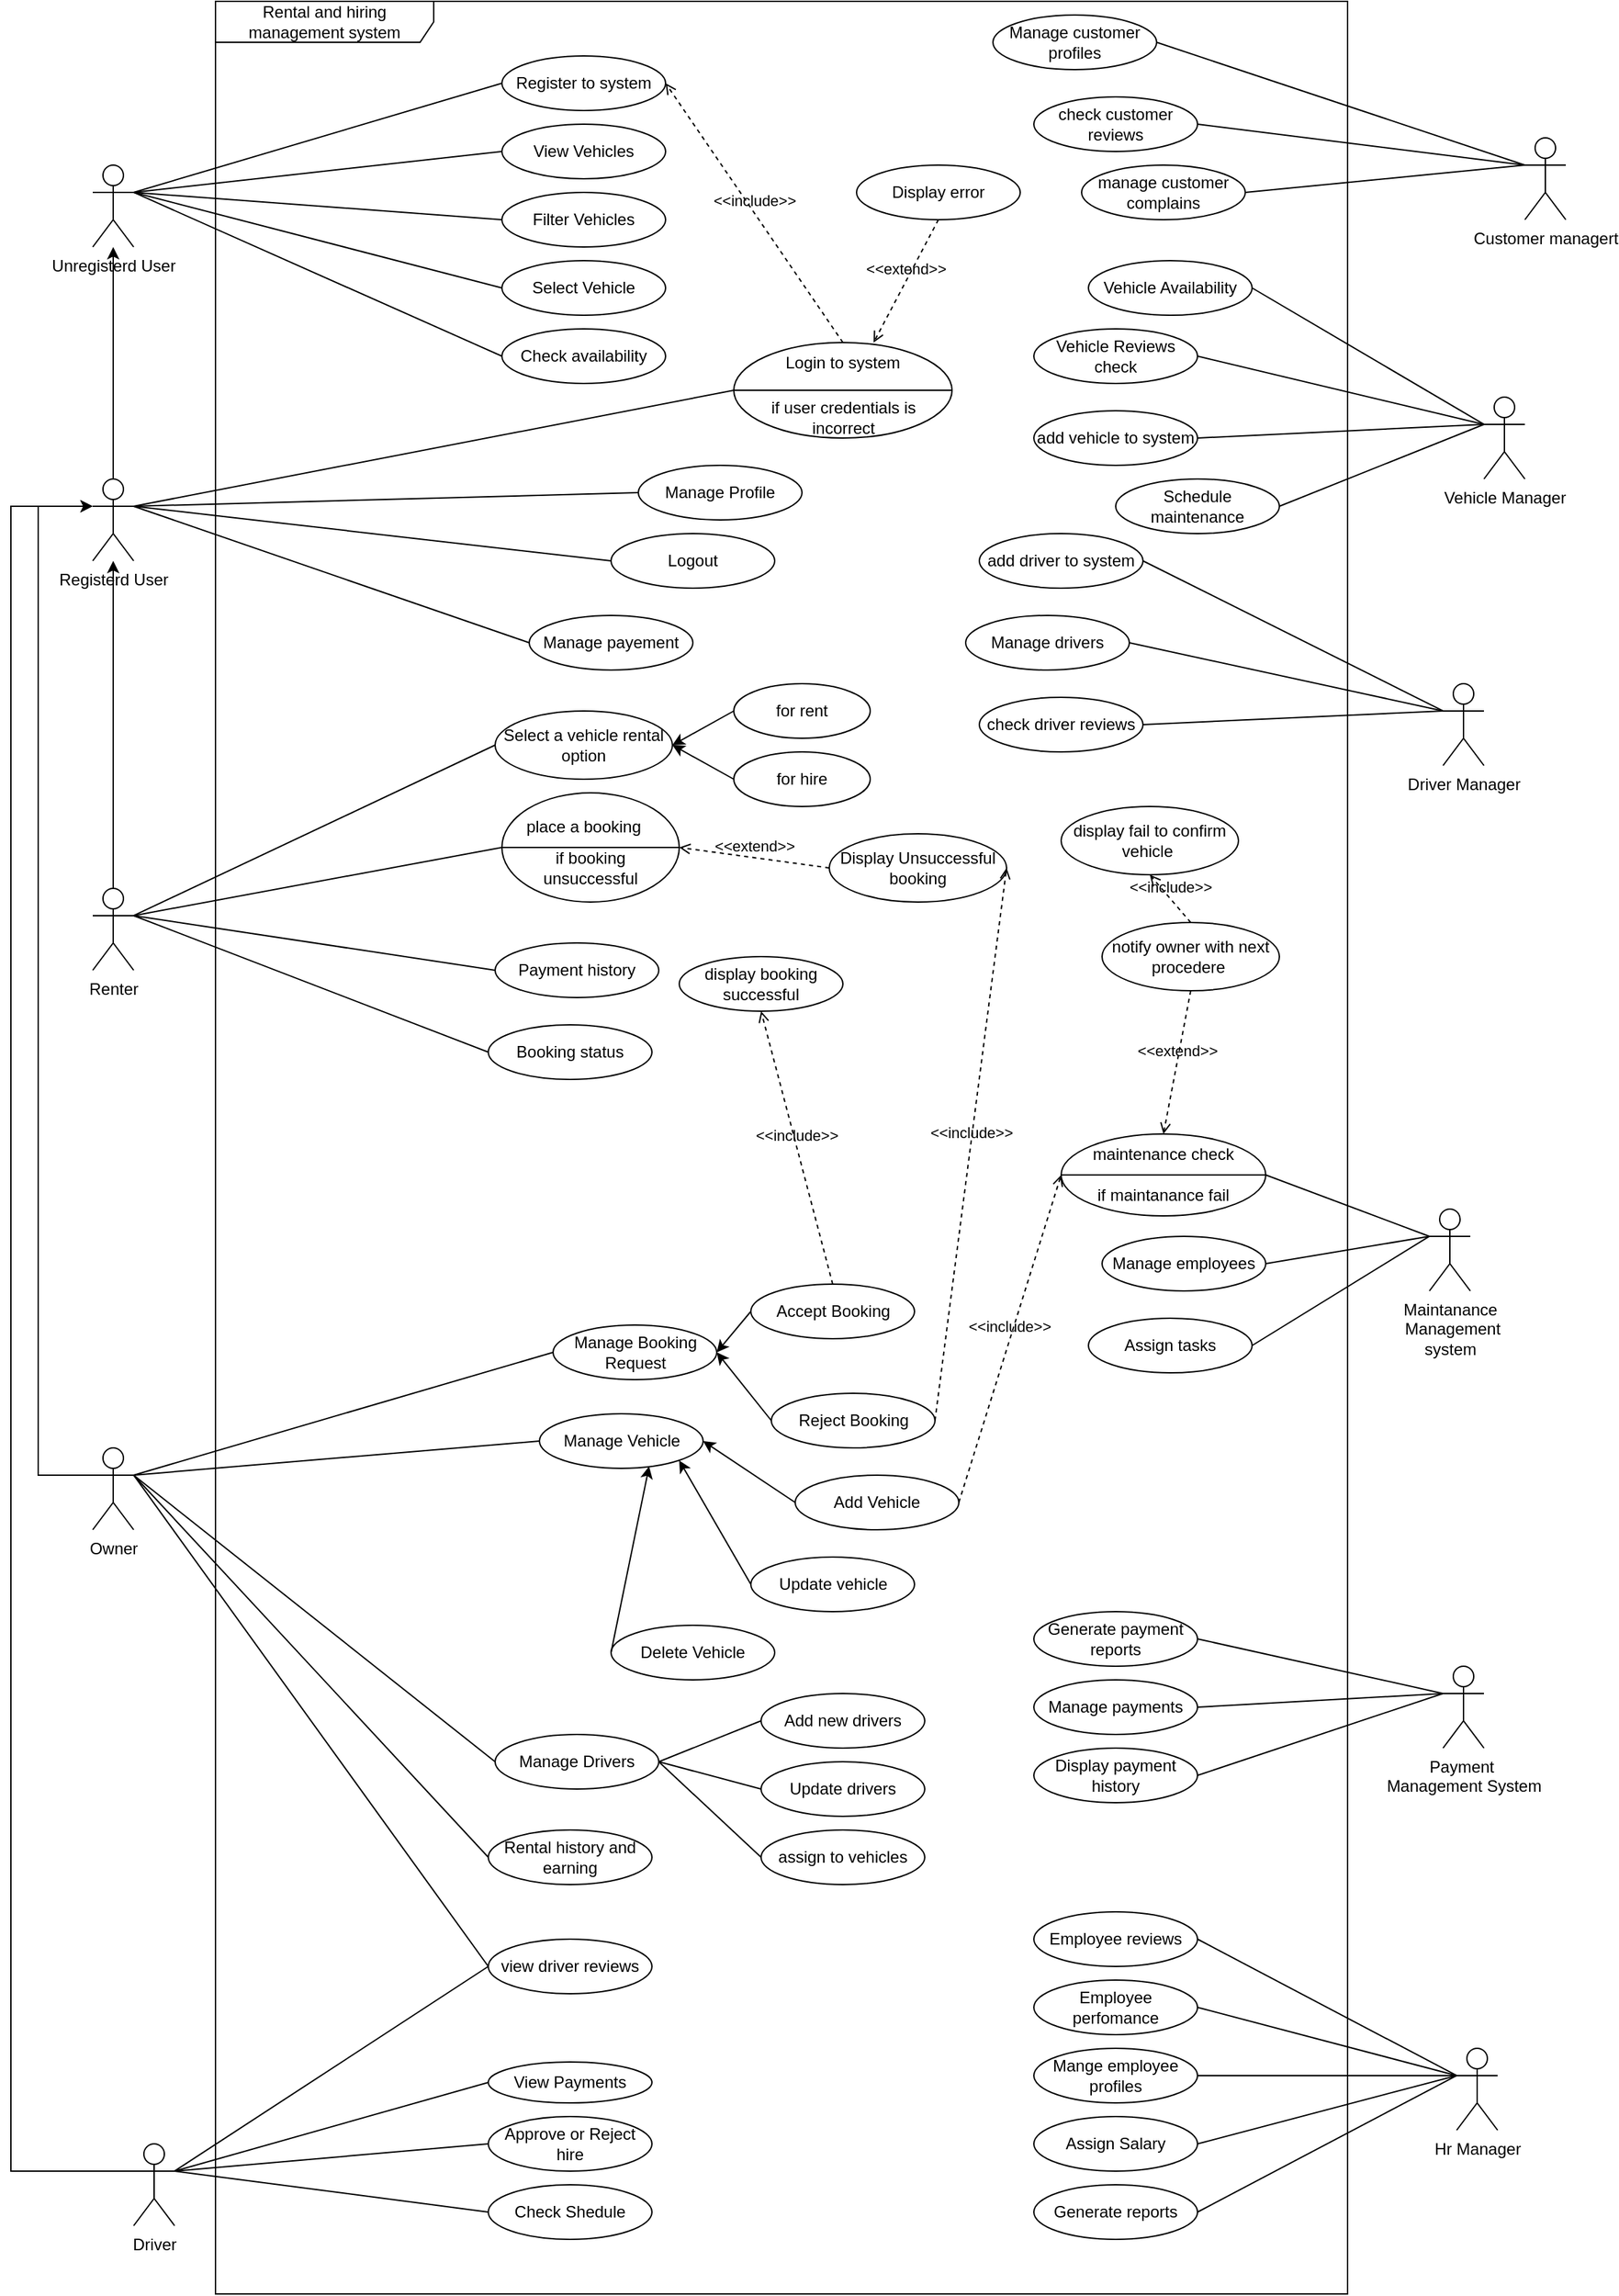 <mxfile version="21.7.5" type="device">
  <diagram name="Page-1" id="c3QlrqSvcJOBSdlCA-VQ">
    <mxGraphModel dx="2577" dy="2110" grid="1" gridSize="10" guides="1" tooltips="1" connect="1" arrows="1" fold="1" page="1" pageScale="1" pageWidth="850" pageHeight="1100" math="0" shadow="0">
      <root>
        <mxCell id="0" />
        <mxCell id="1" parent="0" />
        <mxCell id="3eyE_6HejMnimvi8fgBS-1" value="Unregisterd User" style="shape=umlActor;verticalLabelPosition=bottom;verticalAlign=top;html=1;outlineConnect=0;" parent="1" vertex="1">
          <mxGeometry x="-90" y="-20" width="30" height="60" as="geometry" />
        </mxCell>
        <mxCell id="3eyE_6HejMnimvi8fgBS-5" style="edgeStyle=orthogonalEdgeStyle;rounded=0;orthogonalLoop=1;jettySize=auto;html=1;" parent="1" source="3eyE_6HejMnimvi8fgBS-4" target="3eyE_6HejMnimvi8fgBS-1" edge="1">
          <mxGeometry relative="1" as="geometry" />
        </mxCell>
        <mxCell id="3eyE_6HejMnimvi8fgBS-4" value="Registerd User" style="shape=umlActor;verticalLabelPosition=bottom;verticalAlign=top;html=1;outlineConnect=0;" parent="1" vertex="1">
          <mxGeometry x="-90" y="210" width="30" height="60" as="geometry" />
        </mxCell>
        <mxCell id="3eyE_6HejMnimvi8fgBS-6" value="Register to system" style="ellipse;whiteSpace=wrap;html=1;" parent="1" vertex="1">
          <mxGeometry x="210" y="-100" width="120" height="40" as="geometry" />
        </mxCell>
        <mxCell id="3eyE_6HejMnimvi8fgBS-7" value="" style="endArrow=none;html=1;rounded=0;exitX=1;exitY=0.333;exitDx=0;exitDy=0;exitPerimeter=0;entryX=0;entryY=0.5;entryDx=0;entryDy=0;" parent="1" source="3eyE_6HejMnimvi8fgBS-1" target="3eyE_6HejMnimvi8fgBS-6" edge="1">
          <mxGeometry width="50" height="50" relative="1" as="geometry">
            <mxPoint x="430" y="270" as="sourcePoint" />
            <mxPoint x="480" y="220" as="targetPoint" />
          </mxGeometry>
        </mxCell>
        <mxCell id="3eyE_6HejMnimvi8fgBS-8" value="View Vehicles" style="ellipse;whiteSpace=wrap;html=1;" parent="1" vertex="1">
          <mxGeometry x="210" y="-50" width="120" height="40" as="geometry" />
        </mxCell>
        <mxCell id="3eyE_6HejMnimvi8fgBS-9" value="Filter Vehicles" style="ellipse;whiteSpace=wrap;html=1;" parent="1" vertex="1">
          <mxGeometry x="210" width="120" height="40" as="geometry" />
        </mxCell>
        <mxCell id="3eyE_6HejMnimvi8fgBS-10" value="Select Vehicle" style="ellipse;whiteSpace=wrap;html=1;" parent="1" vertex="1">
          <mxGeometry x="210" y="50" width="120" height="40" as="geometry" />
        </mxCell>
        <mxCell id="3eyE_6HejMnimvi8fgBS-11" value="" style="endArrow=none;html=1;rounded=0;exitX=1;exitY=0.333;exitDx=0;exitDy=0;exitPerimeter=0;entryX=0;entryY=0.5;entryDx=0;entryDy=0;" parent="1" source="3eyE_6HejMnimvi8fgBS-1" target="3eyE_6HejMnimvi8fgBS-8" edge="1">
          <mxGeometry width="50" height="50" relative="1" as="geometry">
            <mxPoint x="140" y="180" as="sourcePoint" />
            <mxPoint x="240" y="100" as="targetPoint" />
          </mxGeometry>
        </mxCell>
        <mxCell id="3eyE_6HejMnimvi8fgBS-13" value="" style="endArrow=none;html=1;rounded=0;exitX=1;exitY=0.333;exitDx=0;exitDy=0;exitPerimeter=0;entryX=0;entryY=0.5;entryDx=0;entryDy=0;" parent="1" source="3eyE_6HejMnimvi8fgBS-1" target="3eyE_6HejMnimvi8fgBS-9" edge="1">
          <mxGeometry width="50" height="50" relative="1" as="geometry">
            <mxPoint x="150" y="190" as="sourcePoint" />
            <mxPoint x="250" y="160" as="targetPoint" />
          </mxGeometry>
        </mxCell>
        <mxCell id="3eyE_6HejMnimvi8fgBS-14" value="" style="endArrow=none;html=1;rounded=0;exitX=1;exitY=0.333;exitDx=0;exitDy=0;exitPerimeter=0;entryX=0;entryY=0.5;entryDx=0;entryDy=0;" parent="1" source="3eyE_6HejMnimvi8fgBS-1" target="3eyE_6HejMnimvi8fgBS-10" edge="1">
          <mxGeometry width="50" height="50" relative="1" as="geometry">
            <mxPoint x="160" y="200" as="sourcePoint" />
            <mxPoint x="260" y="170" as="targetPoint" />
          </mxGeometry>
        </mxCell>
        <mxCell id="3eyE_6HejMnimvi8fgBS-16" value="" style="ellipse;whiteSpace=wrap;html=1;" parent="1" vertex="1">
          <mxGeometry x="380" y="110" width="160" height="70" as="geometry" />
        </mxCell>
        <mxCell id="3eyE_6HejMnimvi8fgBS-17" value="" style="endArrow=none;html=1;rounded=0;exitX=1;exitY=0.333;exitDx=0;exitDy=0;exitPerimeter=0;entryX=0;entryY=0.5;entryDx=0;entryDy=0;" parent="1" source="3eyE_6HejMnimvi8fgBS-4" target="3eyE_6HejMnimvi8fgBS-16" edge="1">
          <mxGeometry width="50" height="50" relative="1" as="geometry">
            <mxPoint x="140" y="180" as="sourcePoint" />
            <mxPoint x="240" y="250" as="targetPoint" />
          </mxGeometry>
        </mxCell>
        <mxCell id="3eyE_6HejMnimvi8fgBS-19" value="Manage Profile" style="ellipse;whiteSpace=wrap;html=1;" parent="1" vertex="1">
          <mxGeometry x="310" y="200" width="120" height="40" as="geometry" />
        </mxCell>
        <mxCell id="3eyE_6HejMnimvi8fgBS-20" value="" style="endArrow=none;html=1;rounded=0;exitX=1;exitY=0.333;exitDx=0;exitDy=0;exitPerimeter=0;entryX=0;entryY=0.5;entryDx=0;entryDy=0;" parent="1" source="3eyE_6HejMnimvi8fgBS-4" target="3eyE_6HejMnimvi8fgBS-19" edge="1">
          <mxGeometry width="50" height="50" relative="1" as="geometry">
            <mxPoint x="140" y="340" as="sourcePoint" />
            <mxPoint x="250" y="260" as="targetPoint" />
          </mxGeometry>
        </mxCell>
        <mxCell id="3eyE_6HejMnimvi8fgBS-23" value="Logout" style="ellipse;whiteSpace=wrap;html=1;" parent="1" vertex="1">
          <mxGeometry x="290" y="250" width="120" height="40" as="geometry" />
        </mxCell>
        <mxCell id="3eyE_6HejMnimvi8fgBS-24" value="" style="endArrow=none;html=1;rounded=0;exitX=1;exitY=0.333;exitDx=0;exitDy=0;exitPerimeter=0;entryX=0;entryY=0.5;entryDx=0;entryDy=0;" parent="1" source="3eyE_6HejMnimvi8fgBS-4" target="3eyE_6HejMnimvi8fgBS-23" edge="1">
          <mxGeometry width="50" height="50" relative="1" as="geometry">
            <mxPoint x="130" y="380" as="sourcePoint" />
            <mxPoint x="250" y="310" as="targetPoint" />
          </mxGeometry>
        </mxCell>
        <mxCell id="3eyE_6HejMnimvi8fgBS-26" style="edgeStyle=orthogonalEdgeStyle;rounded=0;orthogonalLoop=1;jettySize=auto;html=1;" parent="1" source="3eyE_6HejMnimvi8fgBS-25" target="3eyE_6HejMnimvi8fgBS-4" edge="1">
          <mxGeometry relative="1" as="geometry" />
        </mxCell>
        <mxCell id="3eyE_6HejMnimvi8fgBS-25" value="Renter" style="shape=umlActor;verticalLabelPosition=bottom;verticalAlign=top;html=1;outlineConnect=0;" parent="1" vertex="1">
          <mxGeometry x="-90" y="510" width="30" height="60" as="geometry" />
        </mxCell>
        <mxCell id="3eyE_6HejMnimvi8fgBS-27" value="Select a vehicle rental option" style="ellipse;whiteSpace=wrap;html=1;" parent="1" vertex="1">
          <mxGeometry x="205" y="380" width="130" height="50" as="geometry" />
        </mxCell>
        <mxCell id="3eyE_6HejMnimvi8fgBS-28" value="" style="endArrow=none;html=1;rounded=0;exitX=1;exitY=0.333;exitDx=0;exitDy=0;exitPerimeter=0;entryX=0;entryY=0.5;entryDx=0;entryDy=0;" parent="1" source="3eyE_6HejMnimvi8fgBS-25" target="3eyE_6HejMnimvi8fgBS-27" edge="1">
          <mxGeometry width="50" height="50" relative="1" as="geometry">
            <mxPoint x="150" y="440" as="sourcePoint" />
            <mxPoint x="270" y="420" as="targetPoint" />
          </mxGeometry>
        </mxCell>
        <mxCell id="3eyE_6HejMnimvi8fgBS-39" value="" style="ellipse;whiteSpace=wrap;html=1;" parent="1" vertex="1">
          <mxGeometry x="210" y="440" width="130" height="80" as="geometry" />
        </mxCell>
        <mxCell id="3eyE_6HejMnimvi8fgBS-40" value="" style="endArrow=none;html=1;rounded=0;exitX=1;exitY=0.333;exitDx=0;exitDy=0;exitPerimeter=0;entryX=0;entryY=0.5;entryDx=0;entryDy=0;" parent="1" source="3eyE_6HejMnimvi8fgBS-25" target="3eyE_6HejMnimvi8fgBS-39" edge="1">
          <mxGeometry width="50" height="50" relative="1" as="geometry">
            <mxPoint x="130" y="570" as="sourcePoint" />
            <mxPoint x="270" y="470" as="targetPoint" />
          </mxGeometry>
        </mxCell>
        <mxCell id="3eyE_6HejMnimvi8fgBS-61" style="edgeStyle=orthogonalEdgeStyle;rounded=0;orthogonalLoop=1;jettySize=auto;html=1;exitX=0;exitY=0.333;exitDx=0;exitDy=0;exitPerimeter=0;entryX=0;entryY=0.333;entryDx=0;entryDy=0;entryPerimeter=0;" parent="1" source="3eyE_6HejMnimvi8fgBS-41" target="3eyE_6HejMnimvi8fgBS-4" edge="1">
          <mxGeometry relative="1" as="geometry">
            <Array as="points">
              <mxPoint x="-130" y="940" />
              <mxPoint x="-130" y="230" />
            </Array>
            <mxPoint x="40" y="940" as="sourcePoint" />
            <mxPoint x="90" y="330" as="targetPoint" />
          </mxGeometry>
        </mxCell>
        <mxCell id="3eyE_6HejMnimvi8fgBS-41" value="Owner" style="shape=umlActor;verticalLabelPosition=bottom;verticalAlign=top;html=1;outlineConnect=0;" parent="1" vertex="1">
          <mxGeometry x="-90" y="920" width="30" height="60" as="geometry" />
        </mxCell>
        <mxCell id="3eyE_6HejMnimvi8fgBS-47" value="Manage Booking Request" style="ellipse;whiteSpace=wrap;html=1;" parent="1" vertex="1">
          <mxGeometry x="247.5" y="830" width="120" height="40" as="geometry" />
        </mxCell>
        <mxCell id="3eyE_6HejMnimvi8fgBS-49" value="Manage Drivers" style="ellipse;whiteSpace=wrap;html=1;" parent="1" vertex="1">
          <mxGeometry x="205" y="1130" width="120" height="40" as="geometry" />
        </mxCell>
        <mxCell id="3eyE_6HejMnimvi8fgBS-50" value="Manage Vehicle" style="ellipse;whiteSpace=wrap;html=1;" parent="1" vertex="1">
          <mxGeometry x="237.5" y="895" width="120" height="40" as="geometry" />
        </mxCell>
        <mxCell id="3eyE_6HejMnimvi8fgBS-53" value="Rental history and earning" style="ellipse;whiteSpace=wrap;html=1;" parent="1" vertex="1">
          <mxGeometry x="200" y="1200" width="120" height="40" as="geometry" />
        </mxCell>
        <mxCell id="3eyE_6HejMnimvi8fgBS-56" value="" style="endArrow=none;html=1;rounded=0;exitX=1;exitY=0.333;exitDx=0;exitDy=0;exitPerimeter=0;entryX=0;entryY=0.5;entryDx=0;entryDy=0;" parent="1" source="3eyE_6HejMnimvi8fgBS-41" target="3eyE_6HejMnimvi8fgBS-47" edge="1">
          <mxGeometry width="50" height="50" relative="1" as="geometry">
            <mxPoint x="137.5" y="800" as="sourcePoint" />
            <mxPoint x="247.5" y="780" as="targetPoint" />
          </mxGeometry>
        </mxCell>
        <mxCell id="3eyE_6HejMnimvi8fgBS-57" value="" style="endArrow=none;html=1;rounded=0;exitX=1;exitY=0.333;exitDx=0;exitDy=0;exitPerimeter=0;entryX=0;entryY=0.5;entryDx=0;entryDy=0;" parent="1" source="3eyE_6HejMnimvi8fgBS-41" target="3eyE_6HejMnimvi8fgBS-50" edge="1">
          <mxGeometry width="50" height="50" relative="1" as="geometry">
            <mxPoint x="147.5" y="810" as="sourcePoint" />
            <mxPoint x="257.5" y="790" as="targetPoint" />
          </mxGeometry>
        </mxCell>
        <mxCell id="3eyE_6HejMnimvi8fgBS-58" value="" style="endArrow=none;html=1;rounded=0;exitX=1;exitY=0.333;exitDx=0;exitDy=0;exitPerimeter=0;entryX=0;entryY=0.5;entryDx=0;entryDy=0;" parent="1" source="3eyE_6HejMnimvi8fgBS-41" target="3eyE_6HejMnimvi8fgBS-49" edge="1">
          <mxGeometry width="50" height="50" relative="1" as="geometry">
            <mxPoint x="157.5" y="820" as="sourcePoint" />
            <mxPoint x="267.5" y="800" as="targetPoint" />
          </mxGeometry>
        </mxCell>
        <mxCell id="3eyE_6HejMnimvi8fgBS-59" value="" style="endArrow=none;html=1;rounded=0;exitX=1;exitY=0.333;exitDx=0;exitDy=0;exitPerimeter=0;entryX=0;entryY=0.5;entryDx=0;entryDy=0;" parent="1" source="3eyE_6HejMnimvi8fgBS-41" target="3eyE_6HejMnimvi8fgBS-53" edge="1">
          <mxGeometry width="50" height="50" relative="1" as="geometry">
            <mxPoint x="167.5" y="830" as="sourcePoint" />
            <mxPoint x="277.5" y="810" as="targetPoint" />
          </mxGeometry>
        </mxCell>
        <mxCell id="_OHZHRaOxq0N2sjxsKgl-23" style="edgeStyle=orthogonalEdgeStyle;rounded=0;orthogonalLoop=1;jettySize=auto;html=1;entryX=0;entryY=0.333;entryDx=0;entryDy=0;entryPerimeter=0;" parent="1" source="3eyE_6HejMnimvi8fgBS-62" target="3eyE_6HejMnimvi8fgBS-4" edge="1">
          <mxGeometry relative="1" as="geometry">
            <Array as="points">
              <mxPoint x="-150" y="1450" />
              <mxPoint x="-150" y="230" />
            </Array>
          </mxGeometry>
        </mxCell>
        <mxCell id="3eyE_6HejMnimvi8fgBS-62" value="Driver" style="shape=umlActor;verticalLabelPosition=bottom;verticalAlign=top;html=1;outlineConnect=0;" parent="1" vertex="1">
          <mxGeometry x="-60" y="1430" width="30" height="60" as="geometry" />
        </mxCell>
        <mxCell id="3eyE_6HejMnimvi8fgBS-63" value="View Payments" style="ellipse;whiteSpace=wrap;html=1;" parent="1" vertex="1">
          <mxGeometry x="200" y="1370" width="120" height="30" as="geometry" />
        </mxCell>
        <mxCell id="3eyE_6HejMnimvi8fgBS-64" value="" style="endArrow=none;html=1;rounded=0;exitX=1;exitY=0.333;exitDx=0;exitDy=0;exitPerimeter=0;entryX=0;entryY=0.5;entryDx=0;entryDy=0;" parent="1" source="3eyE_6HejMnimvi8fgBS-62" target="3eyE_6HejMnimvi8fgBS-63" edge="1">
          <mxGeometry width="50" height="50" relative="1" as="geometry">
            <mxPoint x="100" y="1290" as="sourcePoint" />
            <mxPoint x="210" y="1375" as="targetPoint" />
          </mxGeometry>
        </mxCell>
        <mxCell id="_OHZHRaOxq0N2sjxsKgl-1" value="Maintanance&lt;br&gt;&amp;nbsp;Management &lt;br&gt;system" style="shape=umlActor;verticalLabelPosition=bottom;verticalAlign=top;html=1;outlineConnect=0;" parent="1" vertex="1">
          <mxGeometry x="890" y="745" width="30" height="60" as="geometry" />
        </mxCell>
        <mxCell id="_OHZHRaOxq0N2sjxsKgl-6" value="for rent" style="ellipse;whiteSpace=wrap;html=1;" parent="1" vertex="1">
          <mxGeometry x="380" y="360" width="100" height="40" as="geometry" />
        </mxCell>
        <mxCell id="_OHZHRaOxq0N2sjxsKgl-7" value="for hire" style="ellipse;whiteSpace=wrap;html=1;" parent="1" vertex="1">
          <mxGeometry x="380" y="410" width="100" height="40" as="geometry" />
        </mxCell>
        <mxCell id="_OHZHRaOxq0N2sjxsKgl-8" value="" style="endArrow=classic;html=1;rounded=0;entryX=1;entryY=0.5;entryDx=0;entryDy=0;exitX=0;exitY=0.5;exitDx=0;exitDy=0;" parent="1" source="_OHZHRaOxq0N2sjxsKgl-6" target="3eyE_6HejMnimvi8fgBS-27" edge="1">
          <mxGeometry width="50" height="50" relative="1" as="geometry">
            <mxPoint x="320" y="520" as="sourcePoint" />
            <mxPoint x="370" y="470" as="targetPoint" />
          </mxGeometry>
        </mxCell>
        <mxCell id="_OHZHRaOxq0N2sjxsKgl-9" value="" style="endArrow=classic;html=1;rounded=0;entryX=1;entryY=0.5;entryDx=0;entryDy=0;exitX=0;exitY=0.5;exitDx=0;exitDy=0;" parent="1" source="_OHZHRaOxq0N2sjxsKgl-7" target="3eyE_6HejMnimvi8fgBS-27" edge="1">
          <mxGeometry width="50" height="50" relative="1" as="geometry">
            <mxPoint x="410" y="420" as="sourcePoint" />
            <mxPoint x="380" y="455" as="targetPoint" />
          </mxGeometry>
        </mxCell>
        <mxCell id="_OHZHRaOxq0N2sjxsKgl-10" value="Login to system" style="text;html=1;strokeColor=none;fillColor=none;align=center;verticalAlign=middle;whiteSpace=wrap;rounded=0;" parent="1" vertex="1">
          <mxGeometry x="415" y="110" width="90" height="30" as="geometry" />
        </mxCell>
        <mxCell id="_OHZHRaOxq0N2sjxsKgl-11" value="" style="endArrow=none;html=1;rounded=0;entryX=1;entryY=0.5;entryDx=0;entryDy=0;exitX=0;exitY=0.5;exitDx=0;exitDy=0;" parent="1" source="3eyE_6HejMnimvi8fgBS-16" target="3eyE_6HejMnimvi8fgBS-16" edge="1">
          <mxGeometry width="50" height="50" relative="1" as="geometry">
            <mxPoint x="250" y="260" as="sourcePoint" />
            <mxPoint x="300" y="210" as="targetPoint" />
          </mxGeometry>
        </mxCell>
        <mxCell id="_OHZHRaOxq0N2sjxsKgl-15" value="if user credentials is incorrect" style="text;html=1;strokeColor=none;fillColor=none;align=center;verticalAlign=middle;whiteSpace=wrap;rounded=0;" parent="1" vertex="1">
          <mxGeometry x="392.5" y="150" width="135" height="30" as="geometry" />
        </mxCell>
        <mxCell id="_OHZHRaOxq0N2sjxsKgl-19" value="&amp;lt;&amp;lt;extend&amp;gt;&amp;gt;" style="html=1;verticalAlign=bottom;labelBackgroundColor=none;endArrow=open;endFill=0;dashed=1;rounded=0;entryX=0.75;entryY=0;entryDx=0;entryDy=0;exitX=0.5;exitY=1;exitDx=0;exitDy=0;" parent="1" source="_OHZHRaOxq0N2sjxsKgl-16" target="_OHZHRaOxq0N2sjxsKgl-10" edge="1">
          <mxGeometry x="-0.002" width="160" relative="1" as="geometry">
            <mxPoint x="655" y="-20" as="sourcePoint" />
            <mxPoint x="815" y="-20" as="targetPoint" />
            <mxPoint as="offset" />
          </mxGeometry>
        </mxCell>
        <mxCell id="_OHZHRaOxq0N2sjxsKgl-20" value="&amp;lt;&amp;lt;include&amp;gt;&amp;gt;" style="html=1;verticalAlign=bottom;labelBackgroundColor=none;endArrow=open;endFill=0;dashed=1;rounded=0;exitX=0.5;exitY=0;exitDx=0;exitDy=0;entryX=1;entryY=0.5;entryDx=0;entryDy=0;" parent="1" source="_OHZHRaOxq0N2sjxsKgl-10" target="3eyE_6HejMnimvi8fgBS-6" edge="1">
          <mxGeometry width="160" relative="1" as="geometry">
            <mxPoint x="645" y="-50" as="sourcePoint" />
            <mxPoint x="805" y="-50" as="targetPoint" />
          </mxGeometry>
        </mxCell>
        <mxCell id="_OHZHRaOxq0N2sjxsKgl-21" value="Check availability" style="ellipse;whiteSpace=wrap;html=1;" parent="1" vertex="1">
          <mxGeometry x="210" y="100" width="120" height="40" as="geometry" />
        </mxCell>
        <mxCell id="_OHZHRaOxq0N2sjxsKgl-22" value="" style="endArrow=none;html=1;rounded=0;exitX=1;exitY=0.333;exitDx=0;exitDy=0;exitPerimeter=0;entryX=0;entryY=0.5;entryDx=0;entryDy=0;" parent="1" source="3eyE_6HejMnimvi8fgBS-1" target="_OHZHRaOxq0N2sjxsKgl-21" edge="1">
          <mxGeometry width="50" height="50" relative="1" as="geometry">
            <mxPoint x="140" y="180" as="sourcePoint" />
            <mxPoint x="220" y="80" as="targetPoint" />
          </mxGeometry>
        </mxCell>
        <mxCell id="_OHZHRaOxq0N2sjxsKgl-24" value="Manage payement" style="ellipse;whiteSpace=wrap;html=1;" parent="1" vertex="1">
          <mxGeometry x="230" y="310" width="120" height="40" as="geometry" />
        </mxCell>
        <mxCell id="_OHZHRaOxq0N2sjxsKgl-25" value="" style="endArrow=none;html=1;rounded=0;exitX=1;exitY=0.333;exitDx=0;exitDy=0;exitPerimeter=0;entryX=0;entryY=0.5;entryDx=0;entryDy=0;" parent="1" source="3eyE_6HejMnimvi8fgBS-4" target="_OHZHRaOxq0N2sjxsKgl-24" edge="1">
          <mxGeometry width="50" height="50" relative="1" as="geometry">
            <mxPoint x="140" y="340" as="sourcePoint" />
            <mxPoint x="300" y="280" as="targetPoint" />
          </mxGeometry>
        </mxCell>
        <mxCell id="_OHZHRaOxq0N2sjxsKgl-27" value="place a booking" style="text;html=1;strokeColor=none;fillColor=none;align=center;verticalAlign=middle;whiteSpace=wrap;rounded=0;" parent="1" vertex="1">
          <mxGeometry x="220" y="450" width="100" height="30" as="geometry" />
        </mxCell>
        <mxCell id="_OHZHRaOxq0N2sjxsKgl-28" value="" style="endArrow=none;html=1;rounded=0;exitX=0;exitY=0.5;exitDx=0;exitDy=0;" parent="1" source="3eyE_6HejMnimvi8fgBS-39" edge="1">
          <mxGeometry width="50" height="50" relative="1" as="geometry">
            <mxPoint x="360" y="530" as="sourcePoint" />
            <mxPoint x="340" y="480" as="targetPoint" />
          </mxGeometry>
        </mxCell>
        <mxCell id="_OHZHRaOxq0N2sjxsKgl-29" value="if booking unsuccessful" style="text;html=1;strokeColor=none;fillColor=none;align=center;verticalAlign=middle;whiteSpace=wrap;rounded=0;" parent="1" vertex="1">
          <mxGeometry x="225" y="480" width="100" height="30" as="geometry" />
        </mxCell>
        <mxCell id="_OHZHRaOxq0N2sjxsKgl-30" value="Display Unsuccessful booking" style="ellipse;whiteSpace=wrap;html=1;" parent="1" vertex="1">
          <mxGeometry x="450" y="470" width="130" height="50" as="geometry" />
        </mxCell>
        <mxCell id="_OHZHRaOxq0N2sjxsKgl-31" value="&amp;lt;&amp;lt;extend&amp;gt;&amp;gt;" style="html=1;verticalAlign=bottom;labelBackgroundColor=none;endArrow=open;endFill=0;dashed=1;rounded=0;entryX=1;entryY=0.5;entryDx=0;entryDy=0;exitX=0;exitY=0.5;exitDx=0;exitDy=0;" parent="1" source="_OHZHRaOxq0N2sjxsKgl-30" target="3eyE_6HejMnimvi8fgBS-39" edge="1">
          <mxGeometry width="160" relative="1" as="geometry">
            <mxPoint x="655" y="-20" as="sourcePoint" />
            <mxPoint x="815" y="-20" as="targetPoint" />
          </mxGeometry>
        </mxCell>
        <mxCell id="_OHZHRaOxq0N2sjxsKgl-33" value="Accept Booking" style="ellipse;whiteSpace=wrap;html=1;" parent="1" vertex="1">
          <mxGeometry x="392.5" y="800" width="120" height="40" as="geometry" />
        </mxCell>
        <mxCell id="_OHZHRaOxq0N2sjxsKgl-34" value="Reject Booking" style="ellipse;whiteSpace=wrap;html=1;" parent="1" vertex="1">
          <mxGeometry x="407.5" y="880" width="120" height="40" as="geometry" />
        </mxCell>
        <mxCell id="_OHZHRaOxq0N2sjxsKgl-35" value="" style="endArrow=classic;html=1;rounded=0;entryX=1;entryY=0.5;entryDx=0;entryDy=0;exitX=0;exitY=0.5;exitDx=0;exitDy=0;" parent="1" source="_OHZHRaOxq0N2sjxsKgl-33" target="3eyE_6HejMnimvi8fgBS-47" edge="1">
          <mxGeometry width="50" height="50" relative="1" as="geometry">
            <mxPoint x="387.5" y="710" as="sourcePoint" />
            <mxPoint x="342.5" y="685" as="targetPoint" />
          </mxGeometry>
        </mxCell>
        <mxCell id="_OHZHRaOxq0N2sjxsKgl-36" value="" style="endArrow=classic;html=1;rounded=0;entryX=1;entryY=0.5;entryDx=0;entryDy=0;exitX=0;exitY=0.5;exitDx=0;exitDy=0;" parent="1" source="_OHZHRaOxq0N2sjxsKgl-34" target="3eyE_6HejMnimvi8fgBS-47" edge="1">
          <mxGeometry width="50" height="50" relative="1" as="geometry">
            <mxPoint x="417.5" y="860" as="sourcePoint" />
            <mxPoint x="377.5" y="860" as="targetPoint" />
          </mxGeometry>
        </mxCell>
        <mxCell id="_OHZHRaOxq0N2sjxsKgl-37" value="&amp;lt;&amp;lt;include&amp;gt;&amp;gt;" style="html=1;verticalAlign=bottom;labelBackgroundColor=none;endArrow=open;endFill=0;dashed=1;rounded=0;exitX=1;exitY=0.5;exitDx=0;exitDy=0;entryX=1;entryY=0.5;entryDx=0;entryDy=0;" parent="1" source="_OHZHRaOxq0N2sjxsKgl-34" target="_OHZHRaOxq0N2sjxsKgl-30" edge="1">
          <mxGeometry width="160" relative="1" as="geometry">
            <mxPoint x="645" y="-50" as="sourcePoint" />
            <mxPoint x="805" y="-50" as="targetPoint" />
          </mxGeometry>
        </mxCell>
        <mxCell id="_OHZHRaOxq0N2sjxsKgl-39" value="display booking successful" style="ellipse;whiteSpace=wrap;html=1;" parent="1" vertex="1">
          <mxGeometry x="340" y="560" width="120" height="40" as="geometry" />
        </mxCell>
        <mxCell id="_OHZHRaOxq0N2sjxsKgl-40" value="&amp;lt;&amp;lt;include&amp;gt;&amp;gt;" style="html=1;verticalAlign=bottom;labelBackgroundColor=none;endArrow=open;endFill=0;dashed=1;rounded=0;exitX=0.5;exitY=0;exitDx=0;exitDy=0;entryX=0.5;entryY=1;entryDx=0;entryDy=0;" parent="1" source="_OHZHRaOxq0N2sjxsKgl-33" target="_OHZHRaOxq0N2sjxsKgl-39" edge="1">
          <mxGeometry width="160" relative="1" as="geometry">
            <mxPoint x="538" y="910" as="sourcePoint" />
            <mxPoint x="400" y="740" as="targetPoint" />
          </mxGeometry>
        </mxCell>
        <mxCell id="_OHZHRaOxq0N2sjxsKgl-42" value="" style="endArrow=none;html=1;rounded=0;exitX=1;exitY=0.333;exitDx=0;exitDy=0;exitPerimeter=0;entryX=0;entryY=0.5;entryDx=0;entryDy=0;" parent="1" source="3eyE_6HejMnimvi8fgBS-25" target="_OHZHRaOxq0N2sjxsKgl-88" edge="1">
          <mxGeometry width="50" height="50" relative="1" as="geometry">
            <mxPoint x="140" y="530" as="sourcePoint" />
            <mxPoint x="195.0" y="625" as="targetPoint" />
          </mxGeometry>
        </mxCell>
        <mxCell id="_OHZHRaOxq0N2sjxsKgl-52" value="Add Vehicle" style="ellipse;whiteSpace=wrap;html=1;" parent="1" vertex="1">
          <mxGeometry x="425" y="940" width="120" height="40" as="geometry" />
        </mxCell>
        <mxCell id="_OHZHRaOxq0N2sjxsKgl-53" value="Update vehicle" style="ellipse;whiteSpace=wrap;html=1;" parent="1" vertex="1">
          <mxGeometry x="392.5" y="1000" width="120" height="40" as="geometry" />
        </mxCell>
        <mxCell id="_OHZHRaOxq0N2sjxsKgl-54" value="Delete Vehicle" style="ellipse;whiteSpace=wrap;html=1;" parent="1" vertex="1">
          <mxGeometry x="290" y="1050" width="120" height="40" as="geometry" />
        </mxCell>
        <mxCell id="_OHZHRaOxq0N2sjxsKgl-56" value="" style="endArrow=classic;html=1;rounded=0;entryX=1;entryY=0.5;entryDx=0;entryDy=0;exitX=0;exitY=0.5;exitDx=0;exitDy=0;" parent="1" source="_OHZHRaOxq0N2sjxsKgl-52" target="3eyE_6HejMnimvi8fgBS-50" edge="1">
          <mxGeometry width="50" height="50" relative="1" as="geometry">
            <mxPoint x="418" y="910" as="sourcePoint" />
            <mxPoint x="377" y="860" as="targetPoint" />
          </mxGeometry>
        </mxCell>
        <mxCell id="_OHZHRaOxq0N2sjxsKgl-57" value="" style="endArrow=classic;html=1;rounded=0;entryX=0.67;entryY=0.964;entryDx=0;entryDy=0;exitX=0;exitY=0.5;exitDx=0;exitDy=0;entryPerimeter=0;" parent="1" source="_OHZHRaOxq0N2sjxsKgl-54" target="3eyE_6HejMnimvi8fgBS-50" edge="1">
          <mxGeometry width="50" height="50" relative="1" as="geometry">
            <mxPoint x="435" y="970" as="sourcePoint" />
            <mxPoint x="368" y="925" as="targetPoint" />
          </mxGeometry>
        </mxCell>
        <mxCell id="_OHZHRaOxq0N2sjxsKgl-58" value="" style="endArrow=classic;html=1;rounded=0;entryX=1;entryY=1;entryDx=0;entryDy=0;exitX=0;exitY=0.5;exitDx=0;exitDy=0;" parent="1" source="_OHZHRaOxq0N2sjxsKgl-53" target="3eyE_6HejMnimvi8fgBS-50" edge="1">
          <mxGeometry width="50" height="50" relative="1" as="geometry">
            <mxPoint x="445" y="980" as="sourcePoint" />
            <mxPoint x="378" y="935" as="targetPoint" />
          </mxGeometry>
        </mxCell>
        <mxCell id="_OHZHRaOxq0N2sjxsKgl-61" value="" style="endArrow=none;html=1;rounded=0;exitX=1;exitY=0.5;exitDx=0;exitDy=0;entryX=0;entryY=0.333;entryDx=0;entryDy=0;entryPerimeter=0;" parent="1" source="_OHZHRaOxq0N2sjxsKgl-62" target="_OHZHRaOxq0N2sjxsKgl-1" edge="1">
          <mxGeometry width="50" height="50" relative="1" as="geometry">
            <mxPoint x="930" y="655" as="sourcePoint" />
            <mxPoint x="378" y="785" as="targetPoint" />
          </mxGeometry>
        </mxCell>
        <mxCell id="_OHZHRaOxq0N2sjxsKgl-67" value="&amp;lt;&amp;lt;include&amp;gt;&amp;gt;" style="html=1;verticalAlign=bottom;labelBackgroundColor=none;endArrow=open;endFill=0;dashed=1;rounded=0;exitX=1;exitY=0.5;exitDx=0;exitDy=0;entryX=0;entryY=0.5;entryDx=0;entryDy=0;" parent="1" source="_OHZHRaOxq0N2sjxsKgl-52" target="_OHZHRaOxq0N2sjxsKgl-62" edge="1">
          <mxGeometry width="160" relative="1" as="geometry">
            <mxPoint x="538" y="770" as="sourcePoint" />
            <mxPoint x="590" y="505" as="targetPoint" />
          </mxGeometry>
        </mxCell>
        <mxCell id="_OHZHRaOxq0N2sjxsKgl-69" value="" style="endArrow=none;html=1;rounded=0;exitX=1;exitY=0.5;exitDx=0;exitDy=0;entryX=0;entryY=0.333;entryDx=0;entryDy=0;entryPerimeter=0;" parent="1" source="_OHZHRaOxq0N2sjxsKgl-68" target="_OHZHRaOxq0N2sjxsKgl-1" edge="1">
          <mxGeometry width="50" height="50" relative="1" as="geometry">
            <mxPoint x="940" y="680" as="sourcePoint" />
            <mxPoint x="1040" y="670" as="targetPoint" />
          </mxGeometry>
        </mxCell>
        <mxCell id="_OHZHRaOxq0N2sjxsKgl-70" value="Add new drivers" style="ellipse;whiteSpace=wrap;html=1;" parent="1" vertex="1">
          <mxGeometry x="400" y="1100" width="120" height="40" as="geometry" />
        </mxCell>
        <mxCell id="_OHZHRaOxq0N2sjxsKgl-71" value="Update drivers" style="ellipse;whiteSpace=wrap;html=1;" parent="1" vertex="1">
          <mxGeometry x="400" y="1150" width="120" height="40" as="geometry" />
        </mxCell>
        <mxCell id="_OHZHRaOxq0N2sjxsKgl-72" value="assign to vehicles" style="ellipse;whiteSpace=wrap;html=1;" parent="1" vertex="1">
          <mxGeometry x="400" y="1200" width="120" height="40" as="geometry" />
        </mxCell>
        <mxCell id="_OHZHRaOxq0N2sjxsKgl-73" value="" style="endArrow=none;html=1;rounded=0;exitX=1;exitY=0.5;exitDx=0;exitDy=0;entryX=0;entryY=0.5;entryDx=0;entryDy=0;" parent="1" source="3eyE_6HejMnimvi8fgBS-49" target="_OHZHRaOxq0N2sjxsKgl-70" edge="1">
          <mxGeometry width="50" height="50" relative="1" as="geometry">
            <mxPoint x="138" y="940" as="sourcePoint" />
            <mxPoint x="215" y="1160" as="targetPoint" />
          </mxGeometry>
        </mxCell>
        <mxCell id="_OHZHRaOxq0N2sjxsKgl-74" value="" style="endArrow=none;html=1;rounded=0;exitX=1;exitY=0.5;exitDx=0;exitDy=0;entryX=0;entryY=0.5;entryDx=0;entryDy=0;" parent="1" source="3eyE_6HejMnimvi8fgBS-49" target="_OHZHRaOxq0N2sjxsKgl-71" edge="1">
          <mxGeometry width="50" height="50" relative="1" as="geometry">
            <mxPoint x="335" y="1160" as="sourcePoint" />
            <mxPoint x="410" y="1130" as="targetPoint" />
          </mxGeometry>
        </mxCell>
        <mxCell id="_OHZHRaOxq0N2sjxsKgl-75" value="" style="endArrow=none;html=1;rounded=0;exitX=1;exitY=0.5;exitDx=0;exitDy=0;entryX=0;entryY=0.5;entryDx=0;entryDy=0;" parent="1" source="3eyE_6HejMnimvi8fgBS-49" target="_OHZHRaOxq0N2sjxsKgl-72" edge="1">
          <mxGeometry width="50" height="50" relative="1" as="geometry">
            <mxPoint x="335" y="1160" as="sourcePoint" />
            <mxPoint x="410" y="1180" as="targetPoint" />
          </mxGeometry>
        </mxCell>
        <mxCell id="_OHZHRaOxq0N2sjxsKgl-86" value="Payment history" style="ellipse;whiteSpace=wrap;html=1;" parent="1" vertex="1">
          <mxGeometry x="205" y="550" width="120" height="40" as="geometry" />
        </mxCell>
        <mxCell id="_OHZHRaOxq0N2sjxsKgl-87" value="" style="endArrow=none;html=1;rounded=0;exitX=1;exitY=0.333;exitDx=0;exitDy=0;exitPerimeter=0;entryX=0;entryY=0.5;entryDx=0;entryDy=0;" parent="1" source="3eyE_6HejMnimvi8fgBS-25" target="_OHZHRaOxq0N2sjxsKgl-86" edge="1">
          <mxGeometry width="50" height="50" relative="1" as="geometry">
            <mxPoint x="140" y="530" as="sourcePoint" />
            <mxPoint x="230" y="755" as="targetPoint" />
          </mxGeometry>
        </mxCell>
        <mxCell id="_OHZHRaOxq0N2sjxsKgl-88" value="Booking status" style="ellipse;whiteSpace=wrap;html=1;" parent="1" vertex="1">
          <mxGeometry x="200" y="610" width="120" height="40" as="geometry" />
        </mxCell>
        <mxCell id="_OHZHRaOxq0N2sjxsKgl-105" value="" style="endArrow=none;html=1;rounded=0;exitX=1;exitY=0.5;exitDx=0;exitDy=0;entryX=0;entryY=0.333;entryDx=0;entryDy=0;entryPerimeter=0;" parent="1" source="_OHZHRaOxq0N2sjxsKgl-104" target="_OHZHRaOxq0N2sjxsKgl-1" edge="1">
          <mxGeometry width="50" height="50" relative="1" as="geometry">
            <mxPoint x="940" y="745" as="sourcePoint" />
            <mxPoint x="1040" y="670" as="targetPoint" />
          </mxGeometry>
        </mxCell>
        <mxCell id="_OHZHRaOxq0N2sjxsKgl-109" value="Approve or Reject hire" style="ellipse;whiteSpace=wrap;html=1;" parent="1" vertex="1">
          <mxGeometry x="200" y="1410" width="120" height="40" as="geometry" />
        </mxCell>
        <mxCell id="_OHZHRaOxq0N2sjxsKgl-110" value="" style="endArrow=none;html=1;rounded=0;exitX=1;exitY=0.333;exitDx=0;exitDy=0;exitPerimeter=0;entryX=0;entryY=0.5;entryDx=0;entryDy=0;" parent="1" source="3eyE_6HejMnimvi8fgBS-62" target="_OHZHRaOxq0N2sjxsKgl-109" edge="1">
          <mxGeometry width="50" height="50" relative="1" as="geometry">
            <mxPoint x="100" y="1460" as="sourcePoint" />
            <mxPoint x="210" y="1450" as="targetPoint" />
          </mxGeometry>
        </mxCell>
        <mxCell id="_OHZHRaOxq0N2sjxsKgl-111" value="Check Shedule" style="ellipse;whiteSpace=wrap;html=1;" parent="1" vertex="1">
          <mxGeometry x="200" y="1460" width="120" height="40" as="geometry" />
        </mxCell>
        <mxCell id="_OHZHRaOxq0N2sjxsKgl-112" value="" style="endArrow=none;html=1;rounded=0;exitX=1;exitY=0.333;exitDx=0;exitDy=0;exitPerimeter=0;entryX=0;entryY=0.5;entryDx=0;entryDy=0;" parent="1" source="3eyE_6HejMnimvi8fgBS-62" target="_OHZHRaOxq0N2sjxsKgl-111" edge="1">
          <mxGeometry width="50" height="50" relative="1" as="geometry">
            <mxPoint x="100" y="1460" as="sourcePoint" />
            <mxPoint x="210" y="1500" as="targetPoint" />
          </mxGeometry>
        </mxCell>
        <mxCell id="_OHZHRaOxq0N2sjxsKgl-113" value="view driver reviews" style="ellipse;whiteSpace=wrap;html=1;" parent="1" vertex="1">
          <mxGeometry x="200" y="1280" width="120" height="40" as="geometry" />
        </mxCell>
        <mxCell id="_OHZHRaOxq0N2sjxsKgl-114" value="" style="endArrow=none;html=1;rounded=0;exitX=1;exitY=0.333;exitDx=0;exitDy=0;exitPerimeter=0;entryX=0;entryY=0.5;entryDx=0;entryDy=0;" parent="1" source="3eyE_6HejMnimvi8fgBS-62" target="_OHZHRaOxq0N2sjxsKgl-113" edge="1">
          <mxGeometry width="50" height="50" relative="1" as="geometry">
            <mxPoint x="70" y="1470" as="sourcePoint" />
            <mxPoint x="180" y="1405" as="targetPoint" />
          </mxGeometry>
        </mxCell>
        <mxCell id="_OHZHRaOxq0N2sjxsKgl-115" value="" style="endArrow=none;html=1;rounded=0;exitX=1;exitY=0.333;exitDx=0;exitDy=0;exitPerimeter=0;entryX=0;entryY=0.5;entryDx=0;entryDy=0;" parent="1" source="3eyE_6HejMnimvi8fgBS-41" target="_OHZHRaOxq0N2sjxsKgl-113" edge="1">
          <mxGeometry width="50" height="50" relative="1" as="geometry">
            <mxPoint x="138" y="940" as="sourcePoint" />
            <mxPoint x="210" y="1230" as="targetPoint" />
          </mxGeometry>
        </mxCell>
        <mxCell id="sLSr8BiJlpKJVlTyRRLk-1" value="Driver Manager" style="shape=umlActor;verticalLabelPosition=bottom;verticalAlign=top;html=1;outlineConnect=0;" parent="1" vertex="1">
          <mxGeometry x="900" y="360" width="30" height="60" as="geometry" />
        </mxCell>
        <mxCell id="sLSr8BiJlpKJVlTyRRLk-6" value="" style="endArrow=none;html=1;rounded=0;exitX=1;exitY=0.5;exitDx=0;exitDy=0;entryX=0;entryY=0.333;entryDx=0;entryDy=0;entryPerimeter=0;" parent="1" source="sLSr8BiJlpKJVlTyRRLk-4" target="sLSr8BiJlpKJVlTyRRLk-1" edge="1">
          <mxGeometry width="50" height="50" relative="1" as="geometry">
            <mxPoint x="840.0" y="490" as="sourcePoint" />
            <mxPoint x="900.0" y="510" as="targetPoint" />
          </mxGeometry>
        </mxCell>
        <mxCell id="sLSr8BiJlpKJVlTyRRLk-8" value="" style="endArrow=none;html=1;rounded=0;exitX=1;exitY=0.5;exitDx=0;exitDy=0;entryX=0;entryY=0.333;entryDx=0;entryDy=0;entryPerimeter=0;" parent="1" source="sLSr8BiJlpKJVlTyRRLk-7" target="sLSr8BiJlpKJVlTyRRLk-1" edge="1">
          <mxGeometry width="50" height="50" relative="1" as="geometry">
            <mxPoint x="850" y="500" as="sourcePoint" />
            <mxPoint x="910" y="520" as="targetPoint" />
          </mxGeometry>
        </mxCell>
        <mxCell id="sLSr8BiJlpKJVlTyRRLk-10" value="" style="endArrow=none;html=1;rounded=0;exitX=1;exitY=0.5;exitDx=0;exitDy=0;entryX=0;entryY=0.333;entryDx=0;entryDy=0;entryPerimeter=0;" parent="1" source="sLSr8BiJlpKJVlTyRRLk-9" target="sLSr8BiJlpKJVlTyRRLk-1" edge="1">
          <mxGeometry width="50" height="50" relative="1" as="geometry">
            <mxPoint x="830" y="525" as="sourcePoint" />
            <mxPoint x="890" y="500" as="targetPoint" />
          </mxGeometry>
        </mxCell>
        <mxCell id="sLSr8BiJlpKJVlTyRRLk-13" value="Rental and hiring management system" style="shape=umlFrame;whiteSpace=wrap;html=1;pointerEvents=0;recursiveResize=0;container=1;collapsible=0;width=160;" parent="1" vertex="1">
          <mxGeometry y="-140" width="830" height="1680" as="geometry" />
        </mxCell>
        <mxCell id="_OHZHRaOxq0N2sjxsKgl-44" value="Vehicle Availability" style="ellipse;whiteSpace=wrap;html=1;" parent="sLSr8BiJlpKJVlTyRRLk-13" vertex="1">
          <mxGeometry x="640" y="190" width="120" height="40" as="geometry" />
        </mxCell>
        <mxCell id="_OHZHRaOxq0N2sjxsKgl-45" value="Vehicle Reviews check" style="ellipse;whiteSpace=wrap;html=1;" parent="sLSr8BiJlpKJVlTyRRLk-13" vertex="1">
          <mxGeometry x="600" y="240" width="120" height="40" as="geometry" />
        </mxCell>
        <mxCell id="_OHZHRaOxq0N2sjxsKgl-46" value="add vehicle to system" style="ellipse;whiteSpace=wrap;html=1;" parent="sLSr8BiJlpKJVlTyRRLk-13" vertex="1">
          <mxGeometry x="600" y="300" width="120" height="40" as="geometry" />
        </mxCell>
        <mxCell id="_OHZHRaOxq0N2sjxsKgl-63" value="Schedule maintenance" style="ellipse;whiteSpace=wrap;html=1;" parent="sLSr8BiJlpKJVlTyRRLk-13" vertex="1">
          <mxGeometry x="660" y="350" width="120" height="40" as="geometry" />
        </mxCell>
        <mxCell id="sLSr8BiJlpKJVlTyRRLk-4" value="add driver to system" style="ellipse;whiteSpace=wrap;html=1;" parent="sLSr8BiJlpKJVlTyRRLk-13" vertex="1">
          <mxGeometry x="560" y="390" width="120" height="40" as="geometry" />
        </mxCell>
        <mxCell id="sLSr8BiJlpKJVlTyRRLk-7" value="Manage drivers" style="ellipse;whiteSpace=wrap;html=1;" parent="sLSr8BiJlpKJVlTyRRLk-13" vertex="1">
          <mxGeometry x="550" y="450" width="120" height="40" as="geometry" />
        </mxCell>
        <mxCell id="sLSr8BiJlpKJVlTyRRLk-9" value="check driver reviews" style="ellipse;whiteSpace=wrap;html=1;" parent="sLSr8BiJlpKJVlTyRRLk-13" vertex="1">
          <mxGeometry x="560" y="510" width="120" height="40" as="geometry" />
        </mxCell>
        <mxCell id="_OHZHRaOxq0N2sjxsKgl-62" value="" style="ellipse;whiteSpace=wrap;html=1;" parent="sLSr8BiJlpKJVlTyRRLk-13" vertex="1">
          <mxGeometry x="620" y="830" width="150" height="60" as="geometry" />
        </mxCell>
        <mxCell id="_OHZHRaOxq0N2sjxsKgl-64" value="maintenance check" style="text;html=1;strokeColor=none;fillColor=none;align=center;verticalAlign=middle;whiteSpace=wrap;rounded=0;" parent="sLSr8BiJlpKJVlTyRRLk-13" vertex="1">
          <mxGeometry x="640" y="830" width="110" height="30" as="geometry" />
        </mxCell>
        <mxCell id="_OHZHRaOxq0N2sjxsKgl-65" value="" style="endArrow=none;html=1;rounded=0;entryX=1;entryY=0.5;entryDx=0;entryDy=0;exitX=0;exitY=0.5;exitDx=0;exitDy=0;" parent="sLSr8BiJlpKJVlTyRRLk-13" source="_OHZHRaOxq0N2sjxsKgl-62" target="_OHZHRaOxq0N2sjxsKgl-62" edge="1">
          <mxGeometry width="50" height="50" relative="1" as="geometry">
            <mxPoint x="550" y="980" as="sourcePoint" />
            <mxPoint x="600" y="930" as="targetPoint" />
          </mxGeometry>
        </mxCell>
        <mxCell id="_OHZHRaOxq0N2sjxsKgl-89" value="if maintanance fail" style="text;html=1;strokeColor=none;fillColor=none;align=center;verticalAlign=middle;whiteSpace=wrap;rounded=0;" parent="sLSr8BiJlpKJVlTyRRLk-13" vertex="1">
          <mxGeometry x="640" y="860" width="110" height="30" as="geometry" />
        </mxCell>
        <mxCell id="_OHZHRaOxq0N2sjxsKgl-90" value="notify owner with next procedere&amp;nbsp;" style="ellipse;whiteSpace=wrap;html=1;" parent="sLSr8BiJlpKJVlTyRRLk-13" vertex="1">
          <mxGeometry x="650" y="675" width="130" height="50" as="geometry" />
        </mxCell>
        <mxCell id="_OHZHRaOxq0N2sjxsKgl-92" value="&amp;lt;&amp;lt;extend&amp;gt;&amp;gt;" style="html=1;verticalAlign=bottom;labelBackgroundColor=none;endArrow=open;endFill=0;dashed=1;rounded=0;exitX=0.5;exitY=1;exitDx=0;exitDy=0;entryX=0.5;entryY=0;entryDx=0;entryDy=0;" parent="sLSr8BiJlpKJVlTyRRLk-13" source="_OHZHRaOxq0N2sjxsKgl-90" target="_OHZHRaOxq0N2sjxsKgl-64" edge="1">
          <mxGeometry x="-0.002" width="160" relative="1" as="geometry">
            <mxPoint x="680" y="205" as="sourcePoint" />
            <mxPoint x="810" y="555" as="targetPoint" />
            <mxPoint as="offset" />
          </mxGeometry>
        </mxCell>
        <mxCell id="_OHZHRaOxq0N2sjxsKgl-93" value="display fail to confirm vehicle&amp;nbsp;" style="ellipse;whiteSpace=wrap;html=1;" parent="sLSr8BiJlpKJVlTyRRLk-13" vertex="1">
          <mxGeometry x="620" y="590" width="130" height="50" as="geometry" />
        </mxCell>
        <mxCell id="_OHZHRaOxq0N2sjxsKgl-94" value="&amp;lt;&amp;lt;include&amp;gt;&amp;gt;" style="html=1;verticalAlign=bottom;labelBackgroundColor=none;endArrow=open;endFill=0;dashed=1;rounded=0;exitX=0.5;exitY=0;exitDx=0;exitDy=0;entryX=0.5;entryY=1;entryDx=0;entryDy=0;" parent="sLSr8BiJlpKJVlTyRRLk-13" source="_OHZHRaOxq0N2sjxsKgl-90" target="_OHZHRaOxq0N2sjxsKgl-93" edge="1">
          <mxGeometry width="160" relative="1" as="geometry">
            <mxPoint x="488" y="1045" as="sourcePoint" />
            <mxPoint x="540" y="640" as="targetPoint" />
          </mxGeometry>
        </mxCell>
        <mxCell id="_OHZHRaOxq0N2sjxsKgl-68" value="Manage employees" style="ellipse;whiteSpace=wrap;html=1;" parent="sLSr8BiJlpKJVlTyRRLk-13" vertex="1">
          <mxGeometry x="650" y="905" width="120" height="40" as="geometry" />
        </mxCell>
        <mxCell id="_OHZHRaOxq0N2sjxsKgl-104" value="Assign tasks" style="ellipse;whiteSpace=wrap;html=1;" parent="sLSr8BiJlpKJVlTyRRLk-13" vertex="1">
          <mxGeometry x="640" y="965" width="120" height="40" as="geometry" />
        </mxCell>
        <mxCell id="_OHZHRaOxq0N2sjxsKgl-16" value="Display error" style="ellipse;whiteSpace=wrap;html=1;" parent="sLSr8BiJlpKJVlTyRRLk-13" vertex="1">
          <mxGeometry x="470" y="120" width="120" height="40" as="geometry" />
        </mxCell>
        <mxCell id="_OHZHRaOxq0N2sjxsKgl-4" value="Hr Manager" style="shape=umlActor;verticalLabelPosition=bottom;verticalAlign=top;html=1;outlineConnect=0;" parent="sLSr8BiJlpKJVlTyRRLk-13" vertex="1">
          <mxGeometry x="910" y="1500" width="30" height="60" as="geometry" />
        </mxCell>
        <mxCell id="_OHZHRaOxq0N2sjxsKgl-96" value="" style="endArrow=none;html=1;rounded=0;exitX=1;exitY=0.5;exitDx=0;exitDy=0;entryX=0;entryY=0.333;entryDx=0;entryDy=0;entryPerimeter=0;" parent="sLSr8BiJlpKJVlTyRRLk-13" source="_OHZHRaOxq0N2sjxsKgl-95" target="_OHZHRaOxq0N2sjxsKgl-4" edge="1">
          <mxGeometry width="50" height="50" relative="1" as="geometry">
            <mxPoint x="750" y="1350" as="sourcePoint" />
            <mxPoint x="860" y="1290" as="targetPoint" />
          </mxGeometry>
        </mxCell>
        <mxCell id="_OHZHRaOxq0N2sjxsKgl-100" value="" style="endArrow=none;html=1;rounded=0;exitX=1;exitY=0.5;exitDx=0;exitDy=0;entryX=0;entryY=0.333;entryDx=0;entryDy=0;entryPerimeter=0;" parent="sLSr8BiJlpKJVlTyRRLk-13" source="_OHZHRaOxq0N2sjxsKgl-98" target="_OHZHRaOxq0N2sjxsKgl-4" edge="1">
          <mxGeometry width="50" height="50" relative="1" as="geometry">
            <mxPoint x="790" y="1530" as="sourcePoint" />
            <mxPoint x="850" y="1540" as="targetPoint" />
          </mxGeometry>
        </mxCell>
        <mxCell id="_OHZHRaOxq0N2sjxsKgl-101" value="" style="endArrow=none;html=1;rounded=0;exitX=1;exitY=0.5;exitDx=0;exitDy=0;entryX=0;entryY=0.333;entryDx=0;entryDy=0;entryPerimeter=0;" parent="sLSr8BiJlpKJVlTyRRLk-13" source="_OHZHRaOxq0N2sjxsKgl-99" target="_OHZHRaOxq0N2sjxsKgl-4" edge="1">
          <mxGeometry width="50" height="50" relative="1" as="geometry">
            <mxPoint x="790" y="1580" as="sourcePoint" />
            <mxPoint x="860" y="1550" as="targetPoint" />
          </mxGeometry>
        </mxCell>
        <mxCell id="_OHZHRaOxq0N2sjxsKgl-103" value="" style="endArrow=none;html=1;rounded=0;exitX=1;exitY=0.5;exitDx=0;exitDy=0;entryX=0;entryY=0.333;entryDx=0;entryDy=0;entryPerimeter=0;" parent="sLSr8BiJlpKJVlTyRRLk-13" source="_OHZHRaOxq0N2sjxsKgl-102" target="_OHZHRaOxq0N2sjxsKgl-4" edge="1">
          <mxGeometry width="50" height="50" relative="1" as="geometry">
            <mxPoint x="790" y="1530" as="sourcePoint" />
            <mxPoint x="840" y="1530" as="targetPoint" />
          </mxGeometry>
        </mxCell>
        <mxCell id="_OHZHRaOxq0N2sjxsKgl-95" value="Mange employee profiles" style="ellipse;whiteSpace=wrap;html=1;" parent="sLSr8BiJlpKJVlTyRRLk-13" vertex="1">
          <mxGeometry x="600" y="1500" width="120" height="40" as="geometry" />
        </mxCell>
        <mxCell id="_OHZHRaOxq0N2sjxsKgl-98" value="Assign Salary" style="ellipse;whiteSpace=wrap;html=1;" parent="sLSr8BiJlpKJVlTyRRLk-13" vertex="1">
          <mxGeometry x="600" y="1550" width="120" height="40" as="geometry" />
        </mxCell>
        <mxCell id="_OHZHRaOxq0N2sjxsKgl-99" value="Generate reports" style="ellipse;whiteSpace=wrap;html=1;" parent="sLSr8BiJlpKJVlTyRRLk-13" vertex="1">
          <mxGeometry x="600" y="1600" width="120" height="40" as="geometry" />
        </mxCell>
        <mxCell id="_OHZHRaOxq0N2sjxsKgl-102" value="Employee perfomance" style="ellipse;whiteSpace=wrap;html=1;" parent="sLSr8BiJlpKJVlTyRRLk-13" vertex="1">
          <mxGeometry x="600" y="1450" width="120" height="40" as="geometry" />
        </mxCell>
        <mxCell id="sLSr8BiJlpKJVlTyRRLk-12" value="Employee reviews" style="ellipse;whiteSpace=wrap;html=1;" parent="sLSr8BiJlpKJVlTyRRLk-13" vertex="1">
          <mxGeometry x="600" y="1400" width="120" height="40" as="geometry" />
        </mxCell>
        <mxCell id="sLSr8BiJlpKJVlTyRRLk-14" value="" style="endArrow=none;html=1;rounded=0;exitX=1;exitY=0.5;exitDx=0;exitDy=0;entryX=0;entryY=0.333;entryDx=0;entryDy=0;entryPerimeter=0;" parent="sLSr8BiJlpKJVlTyRRLk-13" source="sLSr8BiJlpKJVlTyRRLk-12" target="_OHZHRaOxq0N2sjxsKgl-4" edge="1">
          <mxGeometry width="50" height="50" relative="1" as="geometry">
            <mxPoint x="790" y="1480" as="sourcePoint" />
            <mxPoint x="920" y="1530" as="targetPoint" />
          </mxGeometry>
        </mxCell>
        <mxCell id="_OHZHRaOxq0N2sjxsKgl-2" value="Payment&amp;nbsp;&lt;br&gt;Management System" style="shape=umlActor;verticalLabelPosition=bottom;verticalAlign=top;html=1;outlineConnect=0;" parent="sLSr8BiJlpKJVlTyRRLk-13" vertex="1">
          <mxGeometry x="900" y="1220" width="30" height="60" as="geometry" />
        </mxCell>
        <mxCell id="_OHZHRaOxq0N2sjxsKgl-76" value="Generate payment reports" style="ellipse;whiteSpace=wrap;html=1;" parent="sLSr8BiJlpKJVlTyRRLk-13" vertex="1">
          <mxGeometry x="600" y="1180" width="120" height="40" as="geometry" />
        </mxCell>
        <mxCell id="_OHZHRaOxq0N2sjxsKgl-77" value="" style="endArrow=none;html=1;rounded=0;exitX=1;exitY=0.5;exitDx=0;exitDy=0;entryX=0;entryY=0.333;entryDx=0;entryDy=0;entryPerimeter=0;" parent="sLSr8BiJlpKJVlTyRRLk-13" source="_OHZHRaOxq0N2sjxsKgl-76" target="_OHZHRaOxq0N2sjxsKgl-2" edge="1">
          <mxGeometry width="50" height="50" relative="1" as="geometry">
            <mxPoint x="770" y="1125" as="sourcePoint" />
            <mxPoint x="870" y="1050" as="targetPoint" />
          </mxGeometry>
        </mxCell>
        <mxCell id="_OHZHRaOxq0N2sjxsKgl-82" value="Manage payments" style="ellipse;whiteSpace=wrap;html=1;" parent="sLSr8BiJlpKJVlTyRRLk-13" vertex="1">
          <mxGeometry x="600" y="1230" width="120" height="40" as="geometry" />
        </mxCell>
        <mxCell id="_OHZHRaOxq0N2sjxsKgl-83" value="Display payment history" style="ellipse;whiteSpace=wrap;html=1;" parent="sLSr8BiJlpKJVlTyRRLk-13" vertex="1">
          <mxGeometry x="600" y="1280" width="120" height="40" as="geometry" />
        </mxCell>
        <mxCell id="_OHZHRaOxq0N2sjxsKgl-84" value="" style="endArrow=none;html=1;rounded=0;exitX=1;exitY=0.5;exitDx=0;exitDy=0;entryX=0;entryY=0.333;entryDx=0;entryDy=0;entryPerimeter=0;" parent="sLSr8BiJlpKJVlTyRRLk-13" source="_OHZHRaOxq0N2sjxsKgl-82" target="_OHZHRaOxq0N2sjxsKgl-2" edge="1">
          <mxGeometry width="50" height="50" relative="1" as="geometry">
            <mxPoint x="760" y="1220" as="sourcePoint" />
            <mxPoint x="870" y="1260" as="targetPoint" />
          </mxGeometry>
        </mxCell>
        <mxCell id="_OHZHRaOxq0N2sjxsKgl-85" value="" style="endArrow=none;html=1;rounded=0;exitX=1;exitY=0.5;exitDx=0;exitDy=0;entryX=0;entryY=0.333;entryDx=0;entryDy=0;entryPerimeter=0;" parent="sLSr8BiJlpKJVlTyRRLk-13" source="_OHZHRaOxq0N2sjxsKgl-83" target="_OHZHRaOxq0N2sjxsKgl-2" edge="1">
          <mxGeometry width="50" height="50" relative="1" as="geometry">
            <mxPoint x="760" y="1270" as="sourcePoint" />
            <mxPoint x="870" y="1260" as="targetPoint" />
          </mxGeometry>
        </mxCell>
        <mxCell id="sLSr8BiJlpKJVlTyRRLk-39" value="Manage customer profiles" style="ellipse;whiteSpace=wrap;html=1;" parent="sLSr8BiJlpKJVlTyRRLk-13" vertex="1">
          <mxGeometry x="570" y="10" width="120" height="40" as="geometry" />
        </mxCell>
        <mxCell id="sLSr8BiJlpKJVlTyRRLk-41" value="check customer reviews" style="ellipse;whiteSpace=wrap;html=1;" parent="sLSr8BiJlpKJVlTyRRLk-13" vertex="1">
          <mxGeometry x="600" y="70" width="120" height="40" as="geometry" />
        </mxCell>
        <mxCell id="sLSr8BiJlpKJVlTyRRLk-43" value="manage customer complains" style="ellipse;whiteSpace=wrap;html=1;" parent="sLSr8BiJlpKJVlTyRRLk-13" vertex="1">
          <mxGeometry x="635" y="120" width="120" height="40" as="geometry" />
        </mxCell>
        <mxCell id="sLSr8BiJlpKJVlTyRRLk-15" value="Customer managert" style="shape=umlActor;verticalLabelPosition=bottom;verticalAlign=top;html=1;outlineConnect=0;" parent="sLSr8BiJlpKJVlTyRRLk-13" vertex="1">
          <mxGeometry x="960" y="100" width="30" height="60" as="geometry" />
        </mxCell>
        <mxCell id="sLSr8BiJlpKJVlTyRRLk-40" value="" style="endArrow=none;html=1;rounded=0;exitX=1;exitY=0.5;exitDx=0;exitDy=0;entryX=0;entryY=0.333;entryDx=0;entryDy=0;entryPerimeter=0;" parent="sLSr8BiJlpKJVlTyRRLk-13" source="sLSr8BiJlpKJVlTyRRLk-39" target="sLSr8BiJlpKJVlTyRRLk-15" edge="1">
          <mxGeometry width="50" height="50" relative="1" as="geometry">
            <mxPoint x="780" y="180" as="sourcePoint" />
            <mxPoint x="1000" y="300" as="targetPoint" />
          </mxGeometry>
        </mxCell>
        <mxCell id="sLSr8BiJlpKJVlTyRRLk-42" value="" style="endArrow=none;html=1;rounded=0;exitX=1;exitY=0.5;exitDx=0;exitDy=0;entryX=0;entryY=0.333;entryDx=0;entryDy=0;entryPerimeter=0;" parent="sLSr8BiJlpKJVlTyRRLk-13" source="sLSr8BiJlpKJVlTyRRLk-41" target="sLSr8BiJlpKJVlTyRRLk-15" edge="1">
          <mxGeometry width="50" height="50" relative="1" as="geometry">
            <mxPoint x="810" y="60" as="sourcePoint" />
            <mxPoint x="1000" y="100" as="targetPoint" />
          </mxGeometry>
        </mxCell>
        <mxCell id="sLSr8BiJlpKJVlTyRRLk-44" value="" style="endArrow=none;html=1;rounded=0;exitX=1;exitY=0.5;exitDx=0;exitDy=0;entryX=0;entryY=0.333;entryDx=0;entryDy=0;entryPerimeter=0;" parent="sLSr8BiJlpKJVlTyRRLk-13" source="sLSr8BiJlpKJVlTyRRLk-43" target="sLSr8BiJlpKJVlTyRRLk-15" edge="1">
          <mxGeometry width="50" height="50" relative="1" as="geometry">
            <mxPoint x="810" y="110" as="sourcePoint" />
            <mxPoint x="1000" y="100" as="targetPoint" />
          </mxGeometry>
        </mxCell>
        <mxCell id="_OHZHRaOxq0N2sjxsKgl-3" value="Vehicle Manager" style="shape=umlActor;verticalLabelPosition=bottom;verticalAlign=top;html=1;outlineConnect=0;" parent="sLSr8BiJlpKJVlTyRRLk-13" vertex="1">
          <mxGeometry x="930" y="290" width="30" height="60" as="geometry" />
        </mxCell>
        <mxCell id="_OHZHRaOxq0N2sjxsKgl-47" value="" style="endArrow=none;html=1;rounded=0;exitX=1;exitY=0.5;exitDx=0;exitDy=0;entryX=0;entryY=0.333;entryDx=0;entryDy=0;entryPerimeter=0;" parent="sLSr8BiJlpKJVlTyRRLk-13" source="_OHZHRaOxq0N2sjxsKgl-44" target="_OHZHRaOxq0N2sjxsKgl-3" edge="1">
          <mxGeometry width="50" height="50" relative="1" as="geometry">
            <mxPoint x="450" y="560" as="sourcePoint" />
            <mxPoint x="610" y="500" as="targetPoint" />
          </mxGeometry>
        </mxCell>
        <mxCell id="_OHZHRaOxq0N2sjxsKgl-48" value="" style="endArrow=none;html=1;rounded=0;exitX=1;exitY=0.5;exitDx=0;exitDy=0;entryX=0;entryY=0.333;entryDx=0;entryDy=0;entryPerimeter=0;" parent="sLSr8BiJlpKJVlTyRRLk-13" source="_OHZHRaOxq0N2sjxsKgl-45" target="_OHZHRaOxq0N2sjxsKgl-3" edge="1">
          <mxGeometry width="50" height="50" relative="1" as="geometry">
            <mxPoint x="980" y="430" as="sourcePoint" />
            <mxPoint x="1030" y="480" as="targetPoint" />
          </mxGeometry>
        </mxCell>
        <mxCell id="_OHZHRaOxq0N2sjxsKgl-49" value="" style="endArrow=none;html=1;rounded=0;exitX=1;exitY=0.5;exitDx=0;exitDy=0;entryX=0;entryY=0.333;entryDx=0;entryDy=0;entryPerimeter=0;" parent="sLSr8BiJlpKJVlTyRRLk-13" source="_OHZHRaOxq0N2sjxsKgl-46" target="_OHZHRaOxq0N2sjxsKgl-3" edge="1">
          <mxGeometry width="50" height="50" relative="1" as="geometry">
            <mxPoint x="980" y="480" as="sourcePoint" />
            <mxPoint x="1030" y="480" as="targetPoint" />
          </mxGeometry>
        </mxCell>
        <mxCell id="_OHZHRaOxq0N2sjxsKgl-108" value="" style="endArrow=none;html=1;rounded=0;exitX=1;exitY=0.5;exitDx=0;exitDy=0;entryX=0;entryY=0.333;entryDx=0;entryDy=0;entryPerimeter=0;" parent="sLSr8BiJlpKJVlTyRRLk-13" source="_OHZHRaOxq0N2sjxsKgl-63" target="_OHZHRaOxq0N2sjxsKgl-3" edge="1">
          <mxGeometry width="50" height="50" relative="1" as="geometry">
            <mxPoint x="980" y="530" as="sourcePoint" />
            <mxPoint x="1030" y="480" as="targetPoint" />
          </mxGeometry>
        </mxCell>
      </root>
    </mxGraphModel>
  </diagram>
</mxfile>
